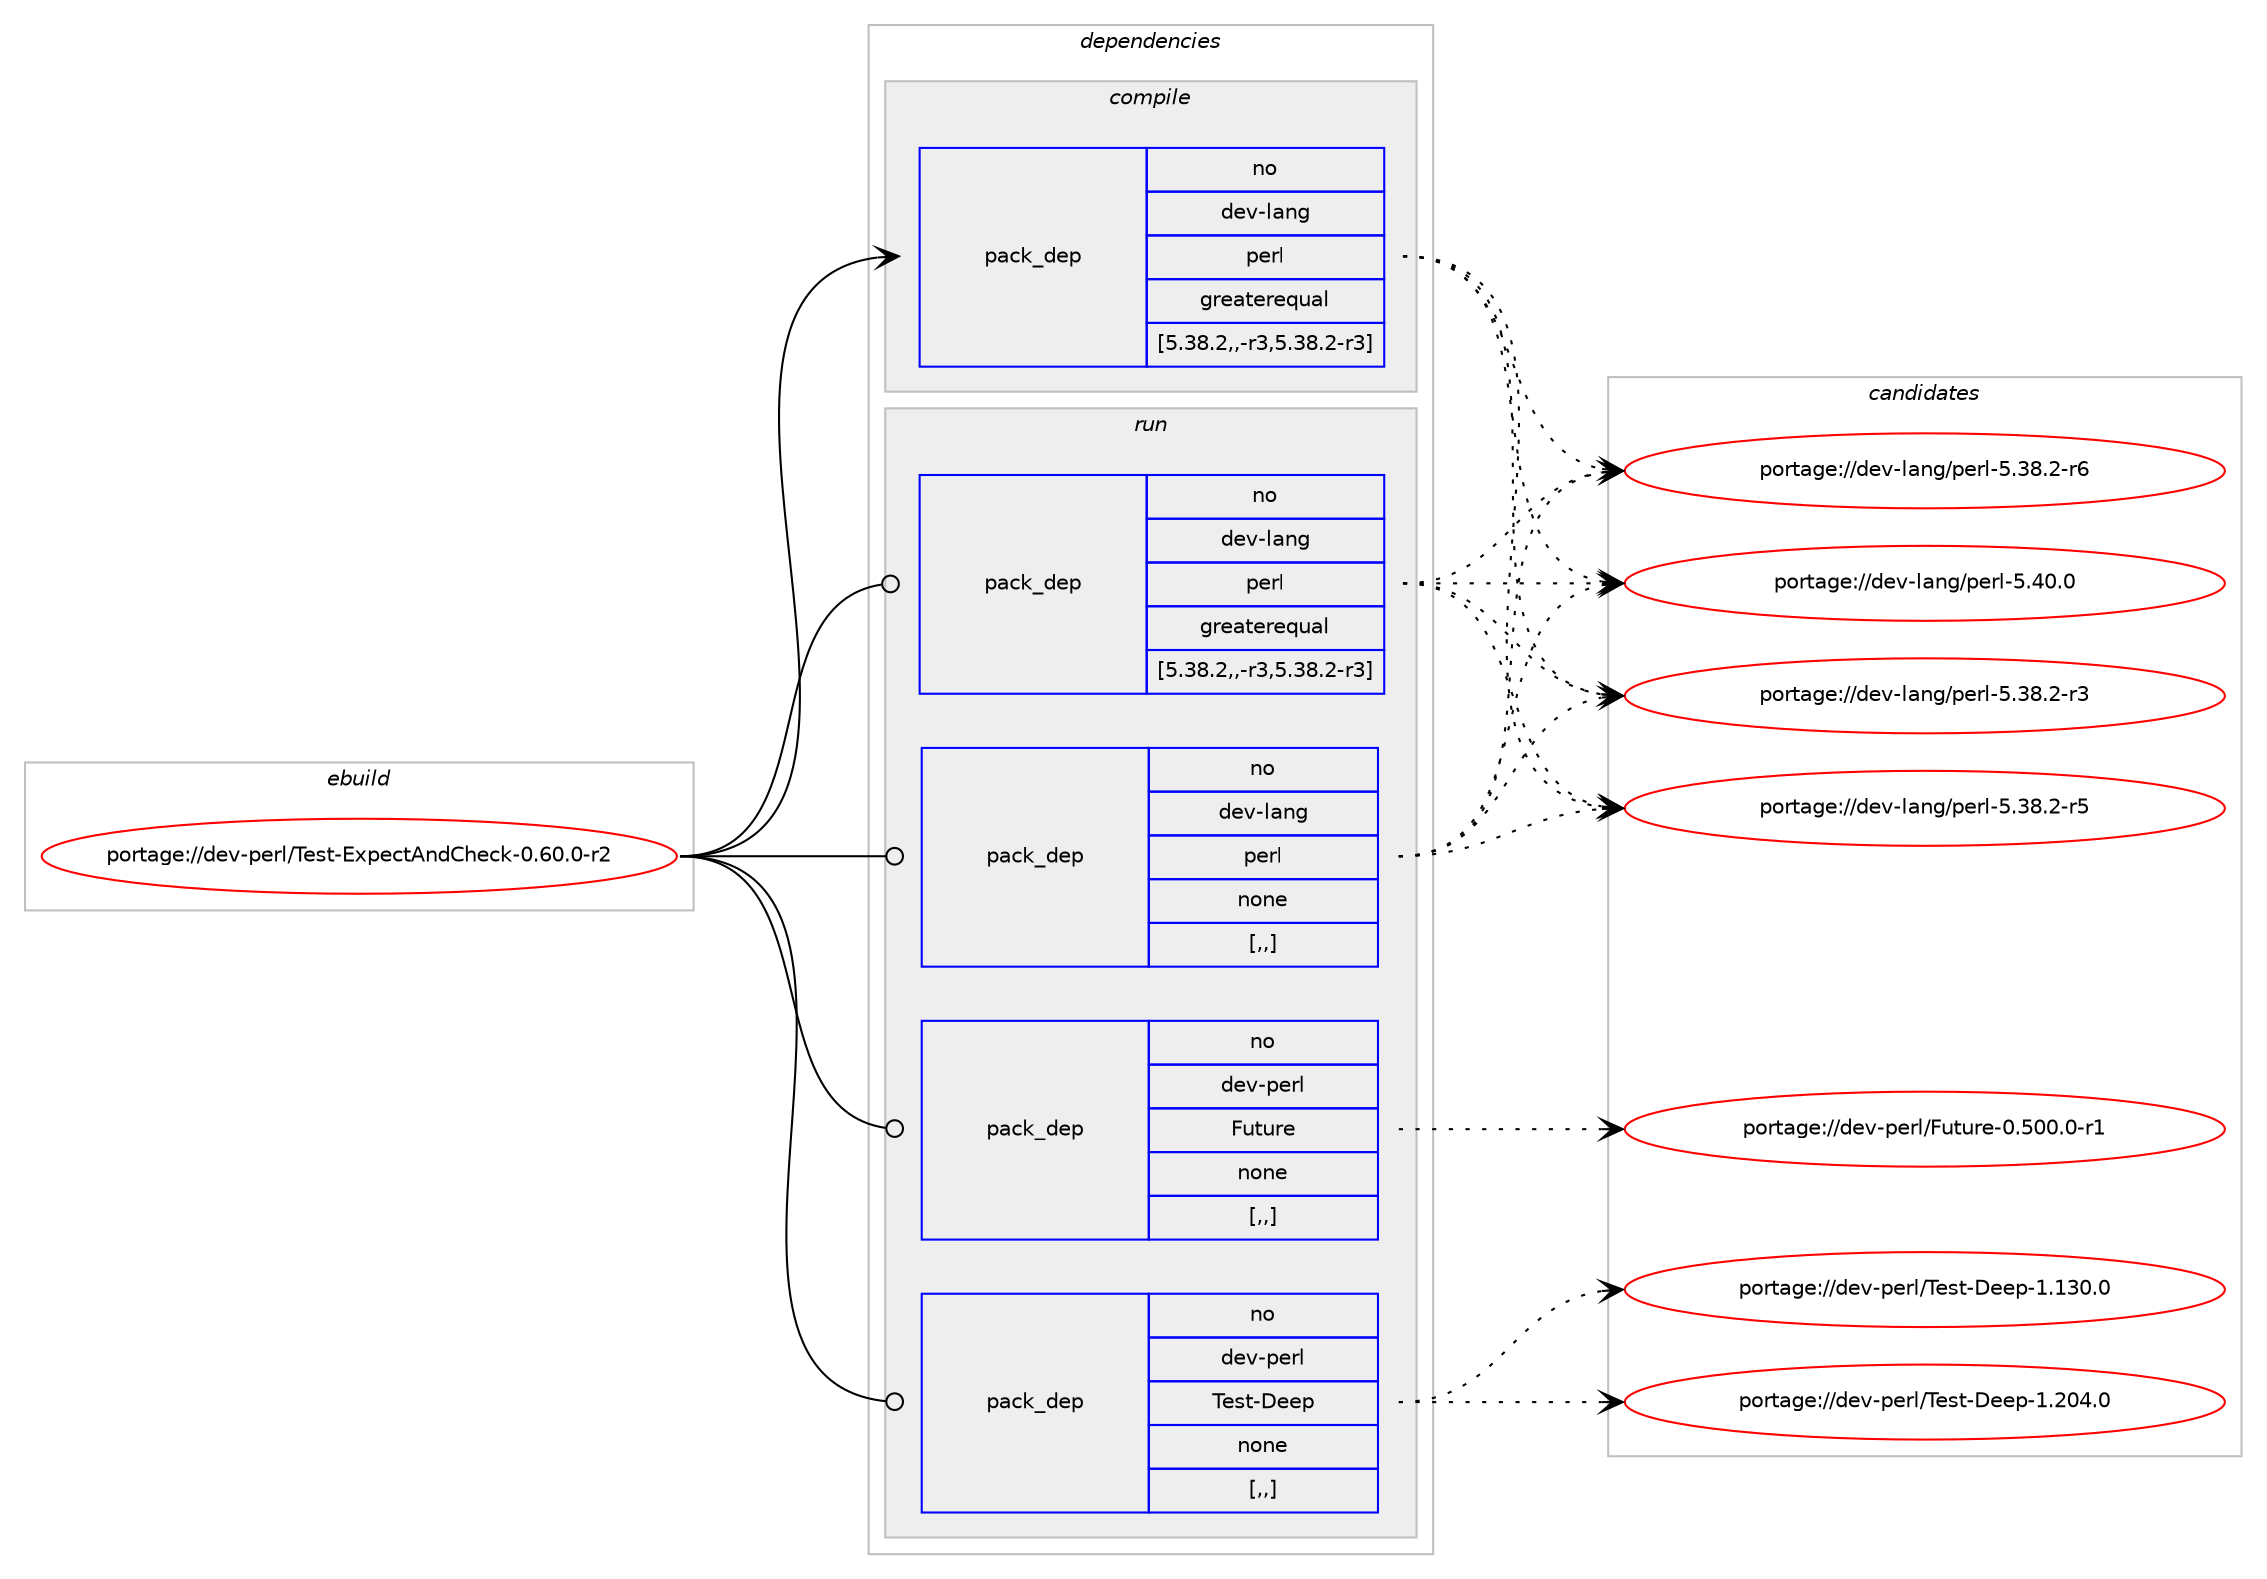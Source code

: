 digraph prolog {

# *************
# Graph options
# *************

newrank=true;
concentrate=true;
compound=true;
graph [rankdir=LR,fontname=Helvetica,fontsize=10,ranksep=1.5];#, ranksep=2.5, nodesep=0.2];
edge  [arrowhead=vee];
node  [fontname=Helvetica,fontsize=10];

# **********
# The ebuild
# **********

subgraph cluster_leftcol {
color=gray;
rank=same;
label=<<i>ebuild</i>>;
id [label="portage://dev-perl/Test-ExpectAndCheck-0.60.0-r2", color=red, width=4, href="../dev-perl/Test-ExpectAndCheck-0.60.0-r2.svg"];
}

# ****************
# The dependencies
# ****************

subgraph cluster_midcol {
color=gray;
label=<<i>dependencies</i>>;
subgraph cluster_compile {
fillcolor="#eeeeee";
style=filled;
label=<<i>compile</i>>;
subgraph pack103632 {
dependency133995 [label=<<TABLE BORDER="0" CELLBORDER="1" CELLSPACING="0" CELLPADDING="4" WIDTH="220"><TR><TD ROWSPAN="6" CELLPADDING="30">pack_dep</TD></TR><TR><TD WIDTH="110">no</TD></TR><TR><TD>dev-lang</TD></TR><TR><TD>perl</TD></TR><TR><TD>greaterequal</TD></TR><TR><TD>[5.38.2,,-r3,5.38.2-r3]</TD></TR></TABLE>>, shape=none, color=blue];
}
id:e -> dependency133995:w [weight=20,style="solid",arrowhead="vee"];
}
subgraph cluster_compileandrun {
fillcolor="#eeeeee";
style=filled;
label=<<i>compile and run</i>>;
}
subgraph cluster_run {
fillcolor="#eeeeee";
style=filled;
label=<<i>run</i>>;
subgraph pack103633 {
dependency133996 [label=<<TABLE BORDER="0" CELLBORDER="1" CELLSPACING="0" CELLPADDING="4" WIDTH="220"><TR><TD ROWSPAN="6" CELLPADDING="30">pack_dep</TD></TR><TR><TD WIDTH="110">no</TD></TR><TR><TD>dev-lang</TD></TR><TR><TD>perl</TD></TR><TR><TD>greaterequal</TD></TR><TR><TD>[5.38.2,,-r3,5.38.2-r3]</TD></TR></TABLE>>, shape=none, color=blue];
}
id:e -> dependency133996:w [weight=20,style="solid",arrowhead="odot"];
subgraph pack103634 {
dependency133997 [label=<<TABLE BORDER="0" CELLBORDER="1" CELLSPACING="0" CELLPADDING="4" WIDTH="220"><TR><TD ROWSPAN="6" CELLPADDING="30">pack_dep</TD></TR><TR><TD WIDTH="110">no</TD></TR><TR><TD>dev-lang</TD></TR><TR><TD>perl</TD></TR><TR><TD>none</TD></TR><TR><TD>[,,]</TD></TR></TABLE>>, shape=none, color=blue];
}
id:e -> dependency133997:w [weight=20,style="solid",arrowhead="odot"];
subgraph pack103635 {
dependency133998 [label=<<TABLE BORDER="0" CELLBORDER="1" CELLSPACING="0" CELLPADDING="4" WIDTH="220"><TR><TD ROWSPAN="6" CELLPADDING="30">pack_dep</TD></TR><TR><TD WIDTH="110">no</TD></TR><TR><TD>dev-perl</TD></TR><TR><TD>Future</TD></TR><TR><TD>none</TD></TR><TR><TD>[,,]</TD></TR></TABLE>>, shape=none, color=blue];
}
id:e -> dependency133998:w [weight=20,style="solid",arrowhead="odot"];
subgraph pack103636 {
dependency133999 [label=<<TABLE BORDER="0" CELLBORDER="1" CELLSPACING="0" CELLPADDING="4" WIDTH="220"><TR><TD ROWSPAN="6" CELLPADDING="30">pack_dep</TD></TR><TR><TD WIDTH="110">no</TD></TR><TR><TD>dev-perl</TD></TR><TR><TD>Test-Deep</TD></TR><TR><TD>none</TD></TR><TR><TD>[,,]</TD></TR></TABLE>>, shape=none, color=blue];
}
id:e -> dependency133999:w [weight=20,style="solid",arrowhead="odot"];
}
}

# **************
# The candidates
# **************

subgraph cluster_choices {
rank=same;
color=gray;
label=<<i>candidates</i>>;

subgraph choice103632 {
color=black;
nodesep=1;
choice100101118451089711010347112101114108455346515646504511451 [label="portage://dev-lang/perl-5.38.2-r3", color=red, width=4,href="../dev-lang/perl-5.38.2-r3.svg"];
choice100101118451089711010347112101114108455346515646504511453 [label="portage://dev-lang/perl-5.38.2-r5", color=red, width=4,href="../dev-lang/perl-5.38.2-r5.svg"];
choice100101118451089711010347112101114108455346515646504511454 [label="portage://dev-lang/perl-5.38.2-r6", color=red, width=4,href="../dev-lang/perl-5.38.2-r6.svg"];
choice10010111845108971101034711210111410845534652484648 [label="portage://dev-lang/perl-5.40.0", color=red, width=4,href="../dev-lang/perl-5.40.0.svg"];
dependency133995:e -> choice100101118451089711010347112101114108455346515646504511451:w [style=dotted,weight="100"];
dependency133995:e -> choice100101118451089711010347112101114108455346515646504511453:w [style=dotted,weight="100"];
dependency133995:e -> choice100101118451089711010347112101114108455346515646504511454:w [style=dotted,weight="100"];
dependency133995:e -> choice10010111845108971101034711210111410845534652484648:w [style=dotted,weight="100"];
}
subgraph choice103633 {
color=black;
nodesep=1;
choice100101118451089711010347112101114108455346515646504511451 [label="portage://dev-lang/perl-5.38.2-r3", color=red, width=4,href="../dev-lang/perl-5.38.2-r3.svg"];
choice100101118451089711010347112101114108455346515646504511453 [label="portage://dev-lang/perl-5.38.2-r5", color=red, width=4,href="../dev-lang/perl-5.38.2-r5.svg"];
choice100101118451089711010347112101114108455346515646504511454 [label="portage://dev-lang/perl-5.38.2-r6", color=red, width=4,href="../dev-lang/perl-5.38.2-r6.svg"];
choice10010111845108971101034711210111410845534652484648 [label="portage://dev-lang/perl-5.40.0", color=red, width=4,href="../dev-lang/perl-5.40.0.svg"];
dependency133996:e -> choice100101118451089711010347112101114108455346515646504511451:w [style=dotted,weight="100"];
dependency133996:e -> choice100101118451089711010347112101114108455346515646504511453:w [style=dotted,weight="100"];
dependency133996:e -> choice100101118451089711010347112101114108455346515646504511454:w [style=dotted,weight="100"];
dependency133996:e -> choice10010111845108971101034711210111410845534652484648:w [style=dotted,weight="100"];
}
subgraph choice103634 {
color=black;
nodesep=1;
choice100101118451089711010347112101114108455346515646504511451 [label="portage://dev-lang/perl-5.38.2-r3", color=red, width=4,href="../dev-lang/perl-5.38.2-r3.svg"];
choice100101118451089711010347112101114108455346515646504511453 [label="portage://dev-lang/perl-5.38.2-r5", color=red, width=4,href="../dev-lang/perl-5.38.2-r5.svg"];
choice100101118451089711010347112101114108455346515646504511454 [label="portage://dev-lang/perl-5.38.2-r6", color=red, width=4,href="../dev-lang/perl-5.38.2-r6.svg"];
choice10010111845108971101034711210111410845534652484648 [label="portage://dev-lang/perl-5.40.0", color=red, width=4,href="../dev-lang/perl-5.40.0.svg"];
dependency133997:e -> choice100101118451089711010347112101114108455346515646504511451:w [style=dotted,weight="100"];
dependency133997:e -> choice100101118451089711010347112101114108455346515646504511453:w [style=dotted,weight="100"];
dependency133997:e -> choice100101118451089711010347112101114108455346515646504511454:w [style=dotted,weight="100"];
dependency133997:e -> choice10010111845108971101034711210111410845534652484648:w [style=dotted,weight="100"];
}
subgraph choice103635 {
color=black;
nodesep=1;
choice10010111845112101114108477011711611711410145484653484846484511449 [label="portage://dev-perl/Future-0.500.0-r1", color=red, width=4,href="../dev-perl/Future-0.500.0-r1.svg"];
dependency133998:e -> choice10010111845112101114108477011711611711410145484653484846484511449:w [style=dotted,weight="100"];
}
subgraph choice103636 {
color=black;
nodesep=1;
choice10010111845112101114108478410111511645681011011124549464951484648 [label="portage://dev-perl/Test-Deep-1.130.0", color=red, width=4,href="../dev-perl/Test-Deep-1.130.0.svg"];
choice10010111845112101114108478410111511645681011011124549465048524648 [label="portage://dev-perl/Test-Deep-1.204.0", color=red, width=4,href="../dev-perl/Test-Deep-1.204.0.svg"];
dependency133999:e -> choice10010111845112101114108478410111511645681011011124549464951484648:w [style=dotted,weight="100"];
dependency133999:e -> choice10010111845112101114108478410111511645681011011124549465048524648:w [style=dotted,weight="100"];
}
}

}
